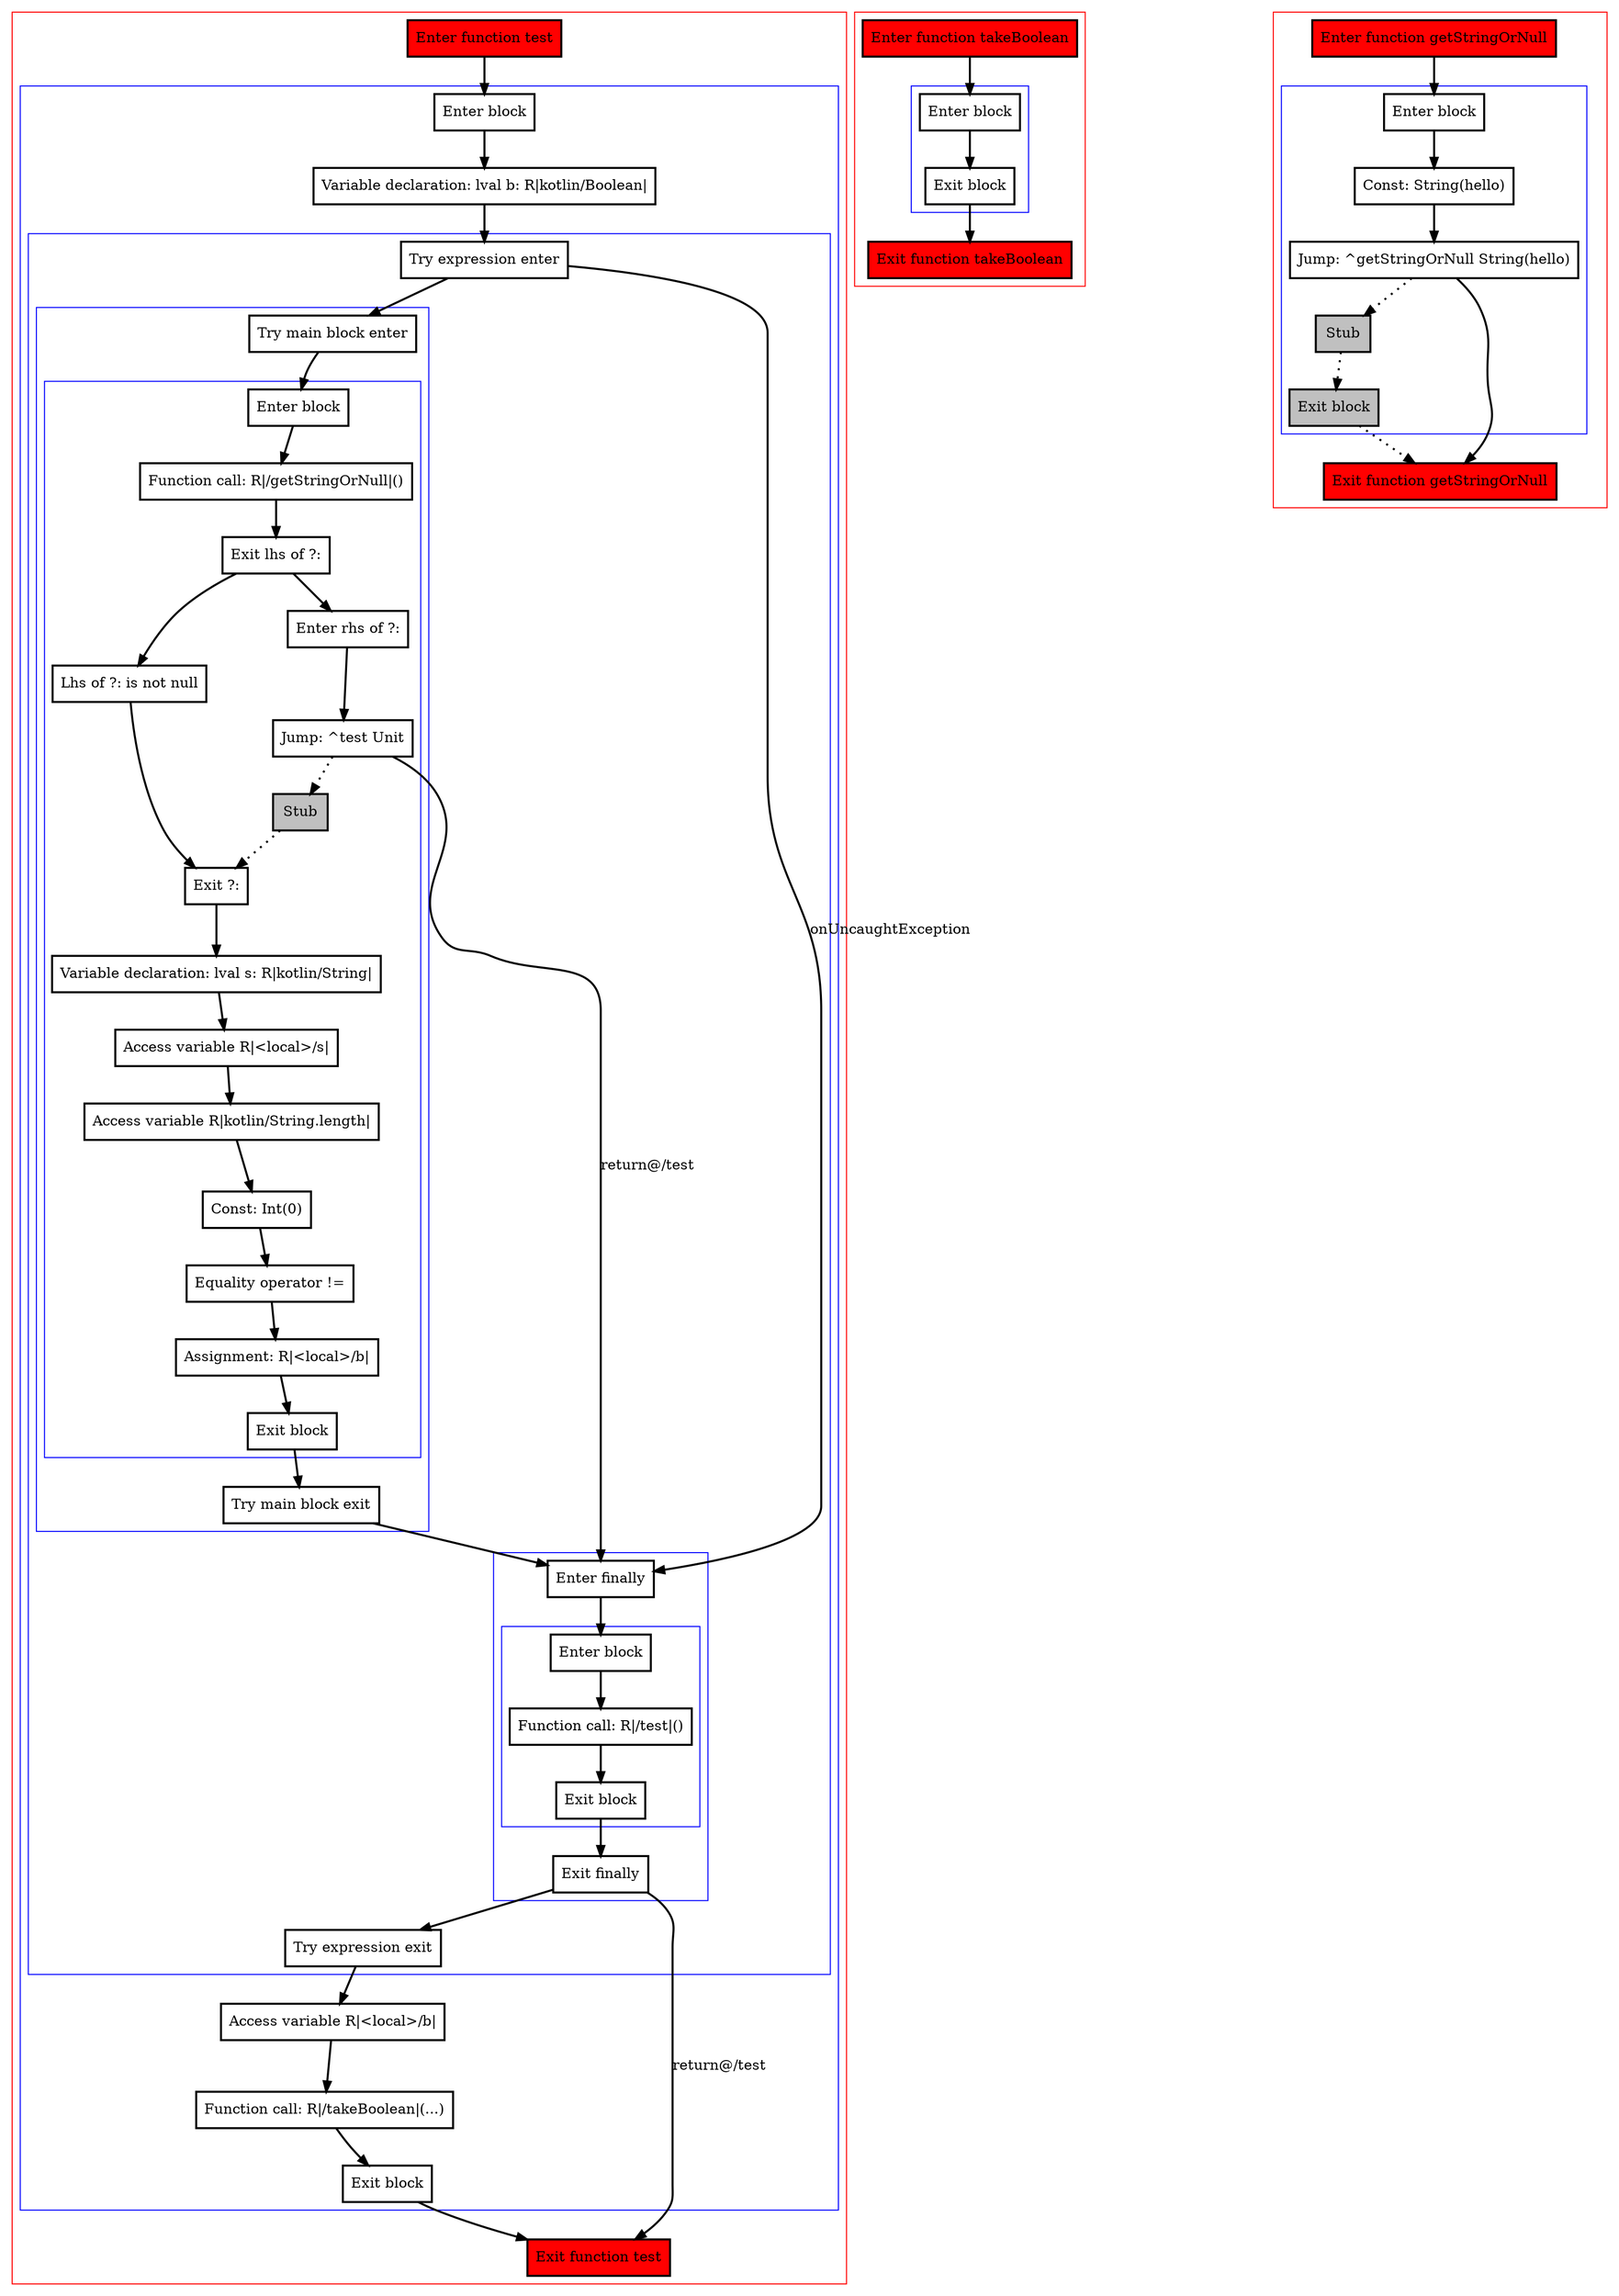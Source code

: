 digraph variableInitializedInTryBlock_kt {
    graph [nodesep=3]
    node [shape=box penwidth=2]
    edge [penwidth=2]

    subgraph cluster_0 {
        color=red
        0 [label="Enter function test" style="filled" fillcolor=red];
        subgraph cluster_1 {
            color=blue
            1 [label="Enter block"];
            2 [label="Variable declaration: lval b: R|kotlin/Boolean|"];
            subgraph cluster_2 {
                color=blue
                3 [label="Try expression enter"];
                subgraph cluster_3 {
                    color=blue
                    4 [label="Try main block enter"];
                    subgraph cluster_4 {
                        color=blue
                        5 [label="Enter block"];
                        6 [label="Function call: R|/getStringOrNull|()"];
                        7 [label="Exit lhs of ?:"];
                        8 [label="Enter rhs of ?:"];
                        9 [label="Jump: ^test Unit"];
                        10 [label="Stub" style="filled" fillcolor=gray];
                        11 [label="Lhs of ?: is not null"];
                        12 [label="Exit ?:"];
                        13 [label="Variable declaration: lval s: R|kotlin/String|"];
                        14 [label="Access variable R|<local>/s|"];
                        15 [label="Access variable R|kotlin/String.length|"];
                        16 [label="Const: Int(0)"];
                        17 [label="Equality operator !="];
                        18 [label="Assignment: R|<local>/b|"];
                        19 [label="Exit block"];
                    }
                    20 [label="Try main block exit"];
                }
                subgraph cluster_5 {
                    color=blue
                    21 [label="Enter finally"];
                    subgraph cluster_6 {
                        color=blue
                        22 [label="Enter block"];
                        23 [label="Function call: R|/test|()"];
                        24 [label="Exit block"];
                    }
                    25 [label="Exit finally"];
                }
                26 [label="Try expression exit"];
            }
            27 [label="Access variable R|<local>/b|"];
            28 [label="Function call: R|/takeBoolean|(...)"];
            29 [label="Exit block"];
        }
        30 [label="Exit function test" style="filled" fillcolor=red];
    }
    0 -> {1};
    1 -> {2};
    2 -> {3};
    3 -> {4};
    3 -> {21}    [label=onUncaughtException];
    4 -> {5};
    5 -> {6};
    6 -> {7};
    7 -> {11 8};
    8 -> {9};
    9 -> {21}    [label="return@/test"];
    9 -> {10} [style=dotted];
    10 -> {12} [style=dotted];
    11 -> {12};
    12 -> {13};
    13 -> {14};
    14 -> {15};
    15 -> {16};
    16 -> {17};
    17 -> {18};
    18 -> {19};
    19 -> {20};
    20 -> {21};
    21 -> {22};
    22 -> {23};
    23 -> {24};
    24 -> {25};
    25 -> {26};
    25 -> {30}    [label="return@/test"];
    26 -> {27};
    27 -> {28};
    28 -> {29};
    29 -> {30};

    subgraph cluster_7 {
        color=red
        31 [label="Enter function takeBoolean" style="filled" fillcolor=red];
        subgraph cluster_8 {
            color=blue
            32 [label="Enter block"];
            33 [label="Exit block"];
        }
        34 [label="Exit function takeBoolean" style="filled" fillcolor=red];
    }
    31 -> {32};
    32 -> {33};
    33 -> {34};

    subgraph cluster_9 {
        color=red
        35 [label="Enter function getStringOrNull" style="filled" fillcolor=red];
        subgraph cluster_10 {
            color=blue
            36 [label="Enter block"];
            37 [label="Const: String(hello)"];
            38 [label="Jump: ^getStringOrNull String(hello)"];
            39 [label="Stub" style="filled" fillcolor=gray];
            40 [label="Exit block" style="filled" fillcolor=gray];
        }
        41 [label="Exit function getStringOrNull" style="filled" fillcolor=red];
    }
    35 -> {36};
    36 -> {37};
    37 -> {38};
    38 -> {41};
    38 -> {39} [style=dotted];
    39 -> {40} [style=dotted];
    40 -> {41} [style=dotted];

}
